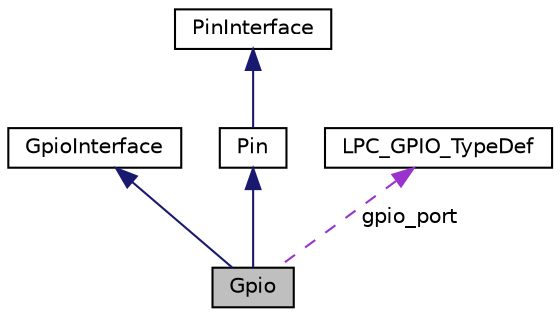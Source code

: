 digraph "Gpio"
{
  edge [fontname="Helvetica",fontsize="10",labelfontname="Helvetica",labelfontsize="10"];
  node [fontname="Helvetica",fontsize="10",shape=record];
  Node1 [label="Gpio",height=0.2,width=0.4,color="black", fillcolor="grey75", style="filled" fontcolor="black"];
  Node2 -> Node1 [dir="back",color="midnightblue",fontsize="10",style="solid",fontname="Helvetica"];
  Node2 [label="GpioInterface",height=0.2,width=0.4,color="black", fillcolor="white", style="filled",URL="$d9/d4e/classGpioInterface.html"];
  Node3 -> Node1 [dir="back",color="midnightblue",fontsize="10",style="solid",fontname="Helvetica"];
  Node3 [label="Pin",height=0.2,width=0.4,color="black", fillcolor="white", style="filled",URL="$da/da0/classPin.html"];
  Node4 -> Node3 [dir="back",color="midnightblue",fontsize="10",style="solid",fontname="Helvetica"];
  Node4 [label="PinInterface",height=0.2,width=0.4,color="black", fillcolor="white", style="filled",URL="$d5/d71/classPinInterface.html"];
  Node5 -> Node1 [dir="back",color="darkorchid3",fontsize="10",style="dashed",label=" gpio_port" ,fontname="Helvetica"];
  Node5 [label="LPC_GPIO_TypeDef",height=0.2,width=0.4,color="black", fillcolor="white", style="filled",URL="$d8/d56/structLPC__GPIO__TypeDef.html"];
}
